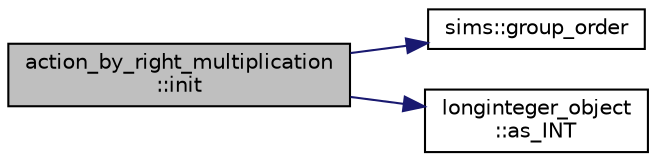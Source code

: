 digraph "action_by_right_multiplication::init"
{
  edge [fontname="Helvetica",fontsize="10",labelfontname="Helvetica",labelfontsize="10"];
  node [fontname="Helvetica",fontsize="10",shape=record];
  rankdir="LR";
  Node251 [label="action_by_right_multiplication\l::init",height=0.2,width=0.4,color="black", fillcolor="grey75", style="filled", fontcolor="black"];
  Node251 -> Node252 [color="midnightblue",fontsize="10",style="solid",fontname="Helvetica"];
  Node252 [label="sims::group_order",height=0.2,width=0.4,color="black", fillcolor="white", style="filled",URL="$d9/df3/classsims.html#aa442445175656570fa35febbe790efad"];
  Node251 -> Node253 [color="midnightblue",fontsize="10",style="solid",fontname="Helvetica"];
  Node253 [label="longinteger_object\l::as_INT",height=0.2,width=0.4,color="black", fillcolor="white", style="filled",URL="$dd/d7e/classlonginteger__object.html#afb992d4679a6741acc63c8bcba27971e"];
}
